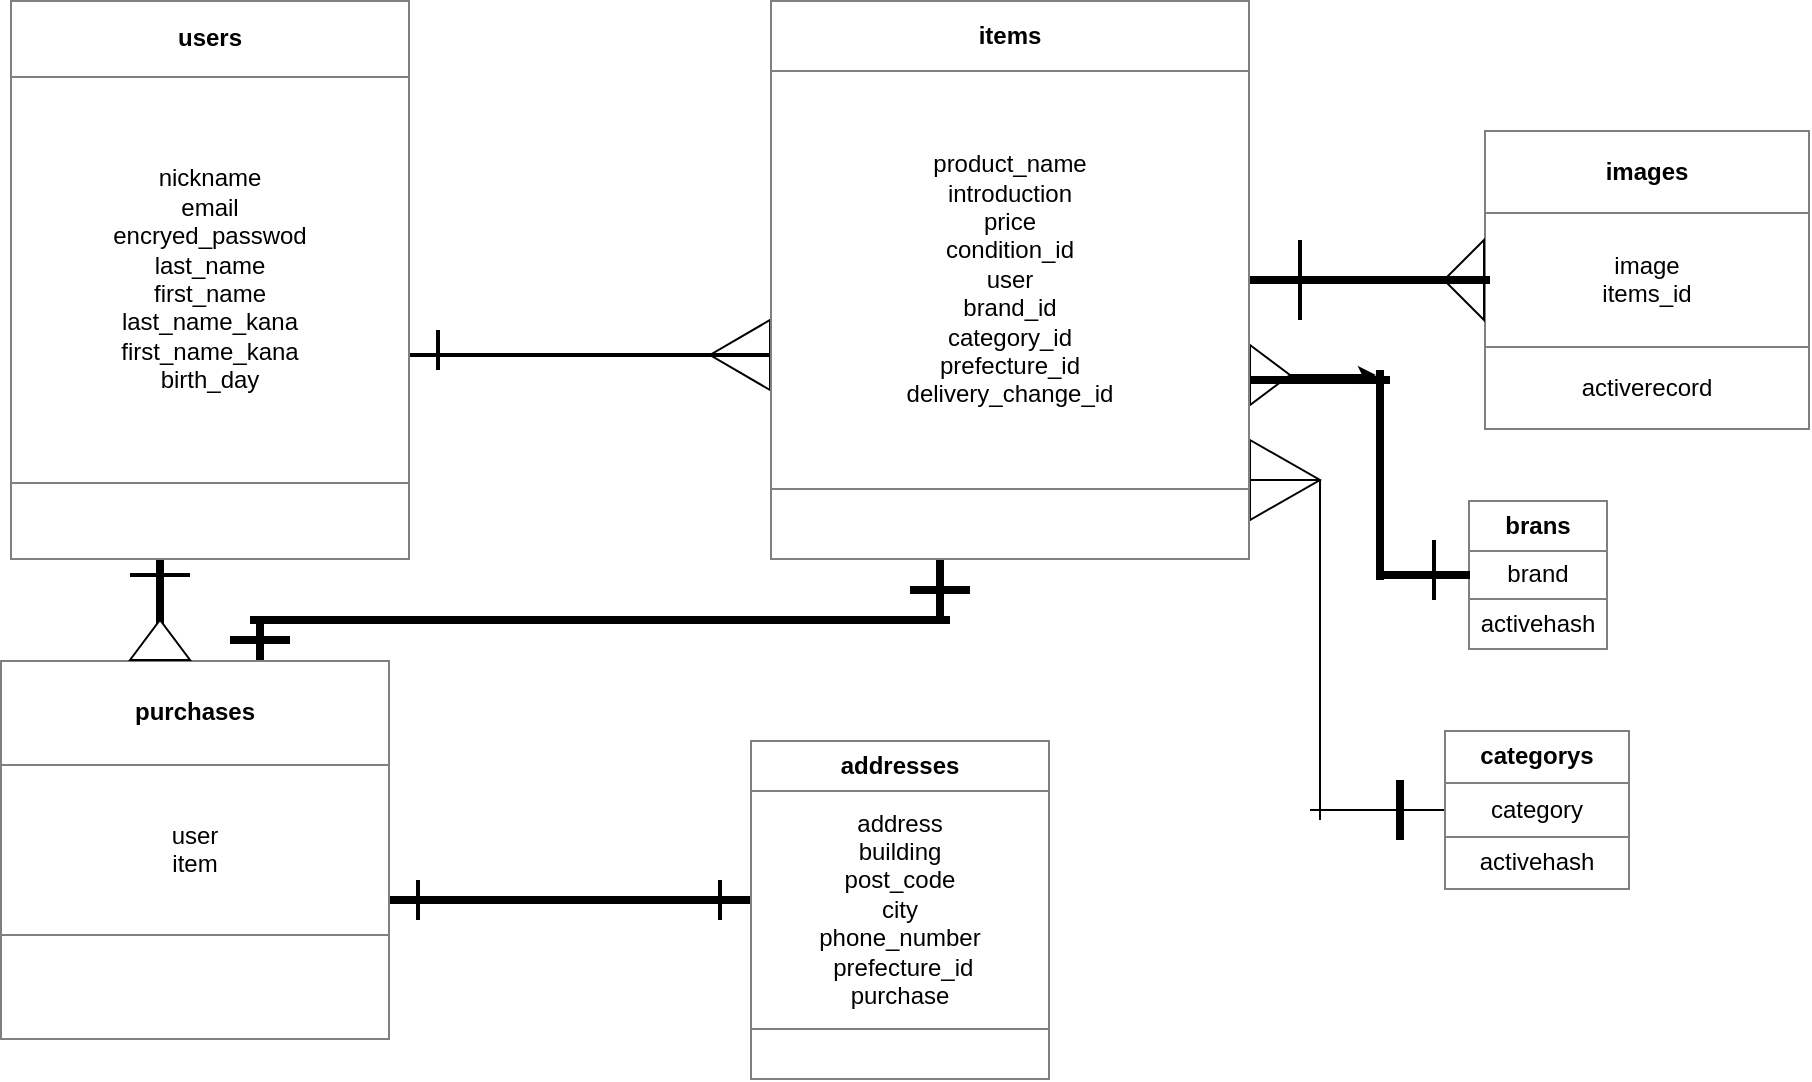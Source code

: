 <mxfile>
    <diagram id="PL8O_L0MXG5TQpFSDMSM" name="ページ1">
        <mxGraphModel dx="1130" dy="717" grid="1" gridSize="10" guides="1" tooltips="1" connect="1" arrows="1" fold="1" page="1" pageScale="1" pageWidth="827" pageHeight="1169" math="0" shadow="0">
            <root>
                <mxCell id="0"/>
                <mxCell id="1" parent="0"/>
                <mxCell id="80" value="" style="triangle;whiteSpace=wrap;html=1;" vertex="1" parent="1">
                    <mxGeometry x="710" y="352.5" width="20" height="30" as="geometry"/>
                </mxCell>
                <mxCell id="39" value="" style="triangle;whiteSpace=wrap;html=1;direction=west;" vertex="1" parent="1">
                    <mxGeometry x="440" y="340" width="30" height="35" as="geometry"/>
                </mxCell>
                <mxCell id="16" value="&lt;table border=&quot;1&quot; width=&quot;100%&quot; cellpadding=&quot;4&quot; style=&quot;width: 100% ; height: 100% ; border-collapse: collapse&quot;&gt;&lt;tbody&gt;&lt;tr&gt;&lt;th align=&quot;center&quot;&gt;users&lt;/th&gt;&lt;/tr&gt;&lt;tr&gt;&lt;td align=&quot;center&quot;&gt;nickname&lt;br&gt;email&lt;br&gt;encryed_passwod&lt;br&gt;last_name&lt;br&gt;first_name&lt;br&gt;last_name_kana&lt;br&gt;first_name_kana&lt;br&gt;birth_day&lt;br&gt;&lt;/td&gt;&lt;/tr&gt;&lt;tr&gt;&lt;td align=&quot;center&quot;&gt;&lt;br&gt;&lt;/td&gt;&lt;/tr&gt;&lt;/tbody&gt;&lt;/table&gt;" style="text;html=1;strokeColor=none;fillColor=none;overflow=fill;" vertex="1" parent="1">
                    <mxGeometry x="90" y="180" width="200" height="280" as="geometry"/>
                </mxCell>
                <mxCell id="28" value="&lt;table border=&quot;1&quot; width=&quot;100%&quot; cellpadding=&quot;4&quot; style=&quot;width: 100% ; height: 100% ; border-collapse: collapse&quot;&gt;&lt;tbody&gt;&lt;tr&gt;&lt;th align=&quot;center&quot;&gt;addresses&lt;/th&gt;&lt;/tr&gt;&lt;tr&gt;&lt;td align=&quot;center&quot;&gt;address&lt;br&gt;building&lt;br&gt;post_code&lt;br&gt;city&lt;br&gt;phone_number&lt;br&gt;&amp;nbsp;prefecture_id&lt;br&gt;purchase&lt;/td&gt;&lt;/tr&gt;&lt;tr&gt;&lt;td align=&quot;center&quot;&gt;&lt;br&gt;&lt;/td&gt;&lt;/tr&gt;&lt;/tbody&gt;&lt;/table&gt;" style="text;html=1;strokeColor=none;fillColor=none;overflow=fill;" vertex="1" parent="1">
                    <mxGeometry x="460" y="550" width="150" height="170" as="geometry"/>
                </mxCell>
                <mxCell id="29" value="&lt;table border=&quot;1&quot; width=&quot;100%&quot; cellpadding=&quot;4&quot; style=&quot;width: 100% ; height: 100% ; border-collapse: collapse&quot;&gt;&lt;tbody&gt;&lt;tr&gt;&lt;th align=&quot;center&quot;&gt;categorys&lt;/th&gt;&lt;/tr&gt;&lt;tr&gt;&lt;td align=&quot;center&quot;&gt;category&lt;/td&gt;&lt;/tr&gt;&lt;tr&gt;&lt;td align=&quot;center&quot;&gt;activehash&lt;/td&gt;&lt;/tr&gt;&lt;/tbody&gt;&lt;/table&gt;" style="text;html=1;strokeColor=none;fillColor=none;overflow=fill;" vertex="1" parent="1">
                    <mxGeometry x="807" y="545" width="93" height="80" as="geometry"/>
                </mxCell>
                <mxCell id="30" value="" style="line;strokeWidth=2;html=1;" vertex="1" parent="1">
                    <mxGeometry x="290" y="352.5" width="180" height="10" as="geometry"/>
                </mxCell>
                <mxCell id="31" value="" style="line;strokeWidth=2;html=1;direction=north;" vertex="1" parent="1">
                    <mxGeometry x="299" y="345" width="10" height="20" as="geometry"/>
                </mxCell>
                <mxCell id="38" value="" style="triangle;whiteSpace=wrap;html=1;direction=east;" vertex="1" parent="1">
                    <mxGeometry x="710" y="400" width="35" height="40" as="geometry"/>
                </mxCell>
                <mxCell id="43" value="" style="endArrow=none;html=1;exitX=0;exitY=0.5;exitDx=0;exitDy=0;entryX=1;entryY=0.5;entryDx=0;entryDy=0;" edge="1" parent="1" source="38" target="38">
                    <mxGeometry width="50" height="50" relative="1" as="geometry">
                        <mxPoint x="390" y="540" as="sourcePoint"/>
                        <mxPoint x="440" y="490" as="targetPoint"/>
                    </mxGeometry>
                </mxCell>
                <mxCell id="59" value="&lt;table border=&quot;1&quot; width=&quot;100%&quot; cellpadding=&quot;4&quot; style=&quot;width: 100% ; height: 100% ; border-collapse: collapse&quot;&gt;&lt;tbody&gt;&lt;tr&gt;&lt;th align=&quot;center&quot;&gt;images&lt;/th&gt;&lt;/tr&gt;&lt;tr&gt;&lt;td align=&quot;center&quot;&gt;image&lt;br&gt;items_id&lt;br&gt;&lt;/td&gt;&lt;/tr&gt;&lt;tr&gt;&lt;td align=&quot;center&quot;&gt;activerecord&lt;/td&gt;&lt;/tr&gt;&lt;/tbody&gt;&lt;/table&gt;" style="text;html=1;strokeColor=none;fillColor=none;overflow=fill;" vertex="1" parent="1">
                    <mxGeometry x="827" y="245" width="163" height="150" as="geometry"/>
                </mxCell>
                <mxCell id="60" value="" style="triangle;whiteSpace=wrap;html=1;direction=west;" vertex="1" parent="1">
                    <mxGeometry x="807" y="300" width="20" height="40" as="geometry"/>
                </mxCell>
                <mxCell id="61" value="" style="line;strokeWidth=4;html=1;perimeter=backbonePerimeter;points=[];outlineConnect=0;" vertex="1" parent="1">
                    <mxGeometry x="710" y="315" width="120" height="10" as="geometry"/>
                </mxCell>
                <mxCell id="64" value="" style="line;strokeWidth=2;html=1;direction=south;" vertex="1" parent="1">
                    <mxGeometry x="730" y="300" width="10" height="40" as="geometry"/>
                </mxCell>
                <mxCell id="66" value="" style="endArrow=none;html=1;startArrow=none;" edge="1" parent="1">
                    <mxGeometry width="50" height="50" relative="1" as="geometry">
                        <mxPoint x="740" y="585" as="sourcePoint"/>
                        <mxPoint x="807" y="585" as="targetPoint"/>
                    </mxGeometry>
                </mxCell>
                <mxCell id="70" value="" style="endArrow=none;html=1;exitX=1;exitY=0.5;exitDx=0;exitDy=0;" edge="1" parent="1" source="38">
                    <mxGeometry width="50" height="50" relative="1" as="geometry">
                        <mxPoint x="745" y="420" as="sourcePoint"/>
                        <mxPoint x="745" y="590" as="targetPoint"/>
                    </mxGeometry>
                </mxCell>
                <mxCell id="71" value="" style="line;strokeWidth=4;direction=south;html=1;perimeter=backbonePerimeter;points=[];outlineConnect=0;" vertex="1" parent="1">
                    <mxGeometry x="780" y="570" width="10" height="30" as="geometry"/>
                </mxCell>
                <mxCell id="76" value="&lt;table border=&quot;1&quot; width=&quot;100%&quot; cellpadding=&quot;4&quot; style=&quot;width: 100% ; height: 100% ; border-collapse: collapse&quot;&gt;&lt;tbody&gt;&lt;tr&gt;&lt;th align=&quot;center&quot;&gt;brans&lt;/th&gt;&lt;/tr&gt;&lt;tr&gt;&lt;td align=&quot;center&quot;&gt;brand&lt;/td&gt;&lt;/tr&gt;&lt;tr&gt;&lt;td align=&quot;center&quot;&gt;activehash&lt;/td&gt;&lt;/tr&gt;&lt;/tbody&gt;&lt;/table&gt;" style="text;html=1;strokeColor=none;fillColor=none;overflow=fill;" vertex="1" parent="1">
                    <mxGeometry x="818.5" y="430" width="70" height="75" as="geometry"/>
                </mxCell>
                <mxCell id="77" value="" style="line;strokeWidth=4;html=1;perimeter=backbonePerimeter;points=[];outlineConnect=0;" vertex="1" parent="1">
                    <mxGeometry x="710" y="365" width="70" height="10" as="geometry"/>
                </mxCell>
                <mxCell id="78" value="" style="line;strokeWidth=4;direction=south;html=1;perimeter=backbonePerimeter;points=[];outlineConnect=0;" vertex="1" parent="1">
                    <mxGeometry x="770" y="365" width="10" height="105" as="geometry"/>
                </mxCell>
                <mxCell id="79" value="" style="line;strokeWidth=4;html=1;perimeter=backbonePerimeter;points=[];outlineConnect=0;" vertex="1" parent="1">
                    <mxGeometry x="773.5" y="462.5" width="46.5" height="10" as="geometry"/>
                </mxCell>
                <mxCell id="81" value="" style="edgeStyle=none;html=1;" edge="1" parent="1" source="80" target="78">
                    <mxGeometry relative="1" as="geometry"/>
                </mxCell>
                <mxCell id="82" value="" style="line;strokeWidth=2;html=1;direction=south;" vertex="1" parent="1">
                    <mxGeometry x="797" y="450" width="10" height="30" as="geometry"/>
                </mxCell>
                <mxCell id="85" value="" style="line;strokeWidth=4;direction=south;html=1;perimeter=backbonePerimeter;points=[];outlineConnect=0;" vertex="1" parent="1">
                    <mxGeometry x="160" y="460" width="10" height="50" as="geometry"/>
                </mxCell>
                <mxCell id="86" value="" style="line;strokeWidth=2;html=1;" vertex="1" parent="1">
                    <mxGeometry x="150" y="462.5" width="30" height="10" as="geometry"/>
                </mxCell>
                <mxCell id="88" value="&lt;table border=&quot;1&quot; width=&quot;100%&quot; cellpadding=&quot;4&quot; style=&quot;width: 100% ; height: 100% ; border-collapse: collapse&quot;&gt;&lt;tbody&gt;&lt;tr&gt;&lt;th align=&quot;center&quot;&gt;purchases&lt;/th&gt;&lt;/tr&gt;&lt;tr&gt;&lt;td align=&quot;center&quot;&gt;user&lt;br&gt;item&lt;/td&gt;&lt;/tr&gt;&lt;tr&gt;&lt;td align=&quot;center&quot;&gt;&lt;br&gt;&lt;/td&gt;&lt;/tr&gt;&lt;/tbody&gt;&lt;/table&gt;" style="text;html=1;strokeColor=none;fillColor=none;overflow=fill;" vertex="1" parent="1">
                    <mxGeometry x="85" y="510" width="195" height="190" as="geometry"/>
                </mxCell>
                <mxCell id="89" value="" style="line;strokeWidth=4;html=1;perimeter=backbonePerimeter;points=[];outlineConnect=0;" vertex="1" parent="1">
                    <mxGeometry x="210" y="485" width="350" height="10" as="geometry"/>
                </mxCell>
                <mxCell id="90" value="" style="line;strokeWidth=4;html=1;perimeter=backbonePerimeter;points=[];outlineConnect=0;direction=south;" vertex="1" parent="1">
                    <mxGeometry x="550" y="460" width="10" height="30" as="geometry"/>
                </mxCell>
                <mxCell id="91" value="" style="line;strokeWidth=4;html=1;perimeter=backbonePerimeter;points=[];outlineConnect=0;direction=south;" vertex="1" parent="1">
                    <mxGeometry x="210" y="490" width="10" height="20" as="geometry"/>
                </mxCell>
                <mxCell id="92" value="" style="line;strokeWidth=4;direction=west;html=1;perimeter=backbonePerimeter;points=[];outlineConnect=0;" vertex="1" parent="1">
                    <mxGeometry x="540" y="470" width="30" height="10" as="geometry"/>
                </mxCell>
                <mxCell id="93" value="" style="line;strokeWidth=4;html=1;perimeter=backbonePerimeter;points=[];outlineConnect=0;" vertex="1" parent="1">
                    <mxGeometry x="200" y="495" width="30" height="10" as="geometry"/>
                </mxCell>
                <mxCell id="94" value="" style="line;strokeWidth=4;html=1;perimeter=backbonePerimeter;points=[];outlineConnect=0;" vertex="1" parent="1">
                    <mxGeometry x="280" y="625" width="180" height="10" as="geometry"/>
                </mxCell>
                <mxCell id="95" value="" style="line;strokeWidth=2;direction=south;html=1;" vertex="1" parent="1">
                    <mxGeometry x="289" y="620" width="10" height="20" as="geometry"/>
                </mxCell>
                <mxCell id="96" value="" style="line;strokeWidth=2;direction=south;html=1;" vertex="1" parent="1">
                    <mxGeometry x="440" y="620" width="10" height="20" as="geometry"/>
                </mxCell>
                <mxCell id="97" value="" style="triangle;whiteSpace=wrap;html=1;direction=north;" vertex="1" parent="1">
                    <mxGeometry x="150" y="490" width="30" height="20" as="geometry"/>
                </mxCell>
                <mxCell id="98" value="&lt;table border=&quot;1&quot; width=&quot;100%&quot; cellpadding=&quot;4&quot; style=&quot;width: 100% ; height: 100% ; border-collapse: collapse&quot;&gt;&lt;tbody&gt;&lt;tr&gt;&lt;th align=&quot;center&quot;&gt;items&lt;/th&gt;&lt;/tr&gt;&lt;tr&gt;&lt;td align=&quot;center&quot;&gt;product_name&lt;br&gt;introduction&lt;br&gt;price&lt;br&gt;condition_id&lt;br&gt;user&lt;br&gt;brand_id&lt;br&gt;category_id&lt;br&gt;prefecture_id&lt;br&gt;delivery_change_id&lt;/td&gt;&lt;/tr&gt;&lt;tr&gt;&lt;td align=&quot;center&quot;&gt;&lt;br&gt;&lt;/td&gt;&lt;/tr&gt;&lt;/tbody&gt;&lt;/table&gt;" style="text;html=1;strokeColor=none;fillColor=none;overflow=fill;" vertex="1" parent="1">
                    <mxGeometry x="470" y="180" width="240" height="280" as="geometry"/>
                </mxCell>
            </root>
        </mxGraphModel>
    </diagram>
</mxfile>